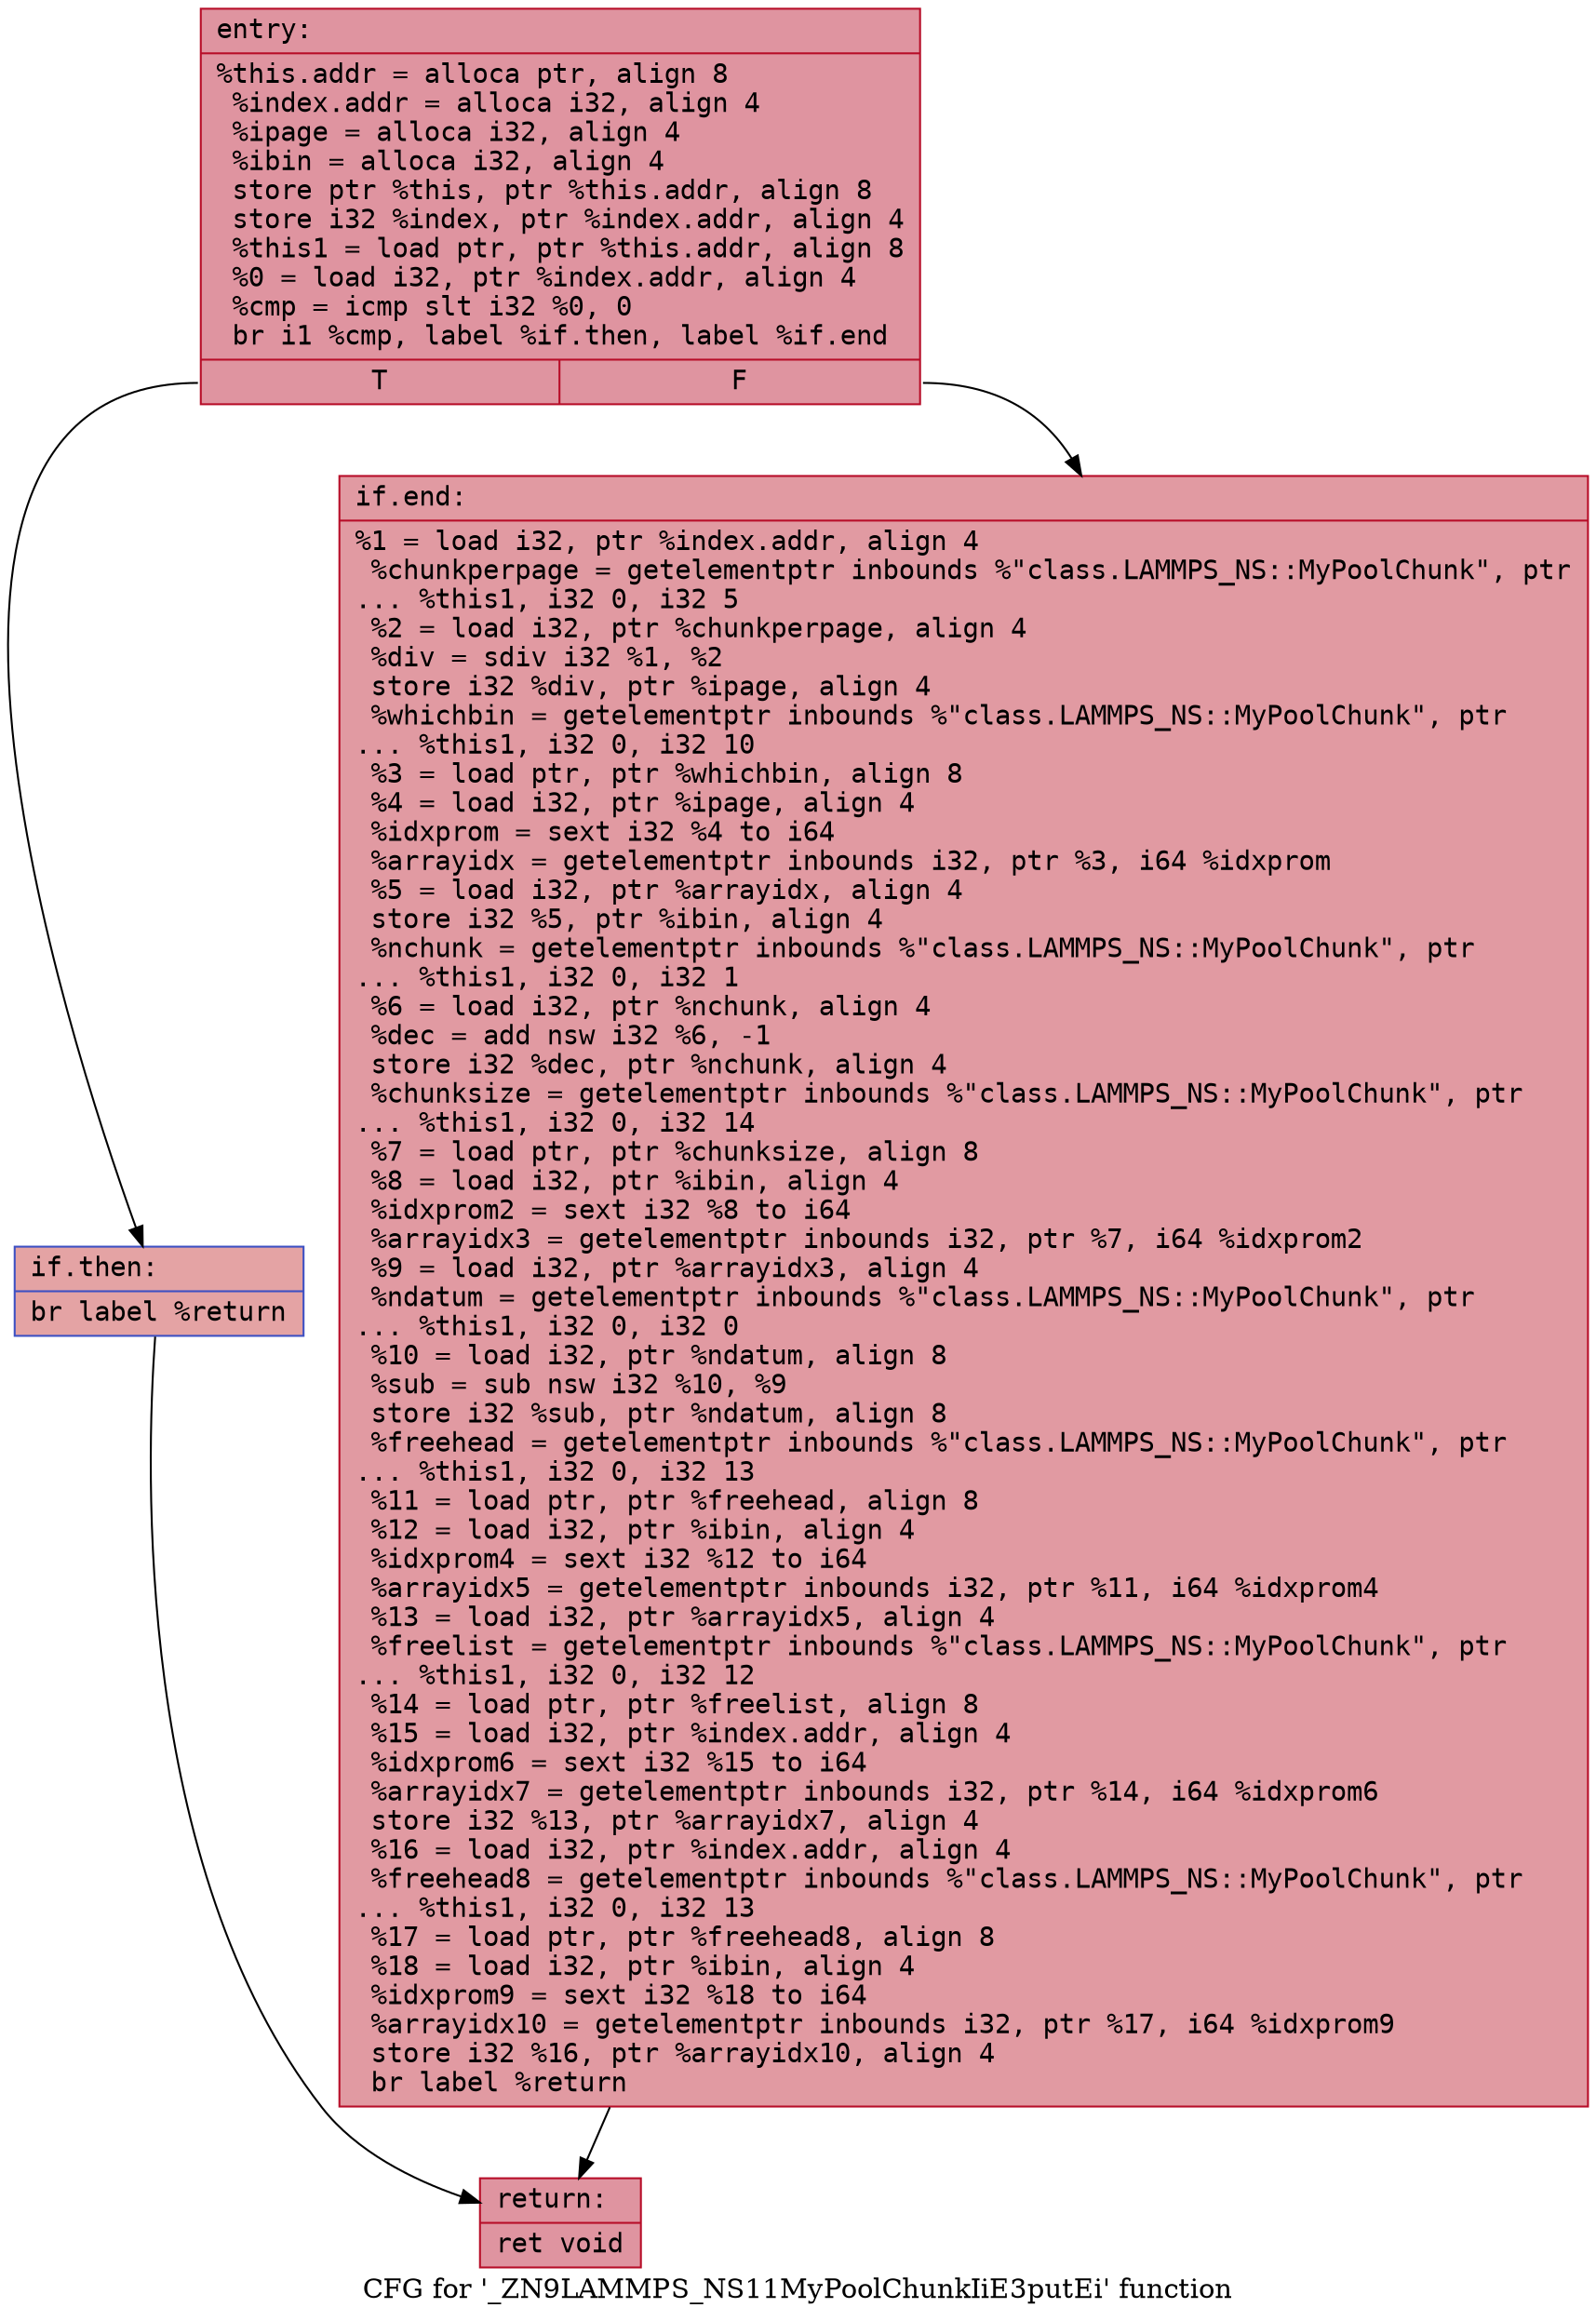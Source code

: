 digraph "CFG for '_ZN9LAMMPS_NS11MyPoolChunkIiE3putEi' function" {
	label="CFG for '_ZN9LAMMPS_NS11MyPoolChunkIiE3putEi' function";

	Node0x556991b3d240 [shape=record,color="#b70d28ff", style=filled, fillcolor="#b70d2870" fontname="Courier",label="{entry:\l|  %this.addr = alloca ptr, align 8\l  %index.addr = alloca i32, align 4\l  %ipage = alloca i32, align 4\l  %ibin = alloca i32, align 4\l  store ptr %this, ptr %this.addr, align 8\l  store i32 %index, ptr %index.addr, align 4\l  %this1 = load ptr, ptr %this.addr, align 8\l  %0 = load i32, ptr %index.addr, align 4\l  %cmp = icmp slt i32 %0, 0\l  br i1 %cmp, label %if.then, label %if.end\l|{<s0>T|<s1>F}}"];
	Node0x556991b3d240:s0 -> Node0x556991b3d7f0[tooltip="entry -> if.then\nProbability 37.50%" ];
	Node0x556991b3d240:s1 -> Node0x556991b3d860[tooltip="entry -> if.end\nProbability 62.50%" ];
	Node0x556991b3d7f0 [shape=record,color="#3d50c3ff", style=filled, fillcolor="#c32e3170" fontname="Courier",label="{if.then:\l|  br label %return\l}"];
	Node0x556991b3d7f0 -> Node0x556991b3d980[tooltip="if.then -> return\nProbability 100.00%" ];
	Node0x556991b3d860 [shape=record,color="#b70d28ff", style=filled, fillcolor="#bb1b2c70" fontname="Courier",label="{if.end:\l|  %1 = load i32, ptr %index.addr, align 4\l  %chunkperpage = getelementptr inbounds %\"class.LAMMPS_NS::MyPoolChunk\", ptr\l... %this1, i32 0, i32 5\l  %2 = load i32, ptr %chunkperpage, align 4\l  %div = sdiv i32 %1, %2\l  store i32 %div, ptr %ipage, align 4\l  %whichbin = getelementptr inbounds %\"class.LAMMPS_NS::MyPoolChunk\", ptr\l... %this1, i32 0, i32 10\l  %3 = load ptr, ptr %whichbin, align 8\l  %4 = load i32, ptr %ipage, align 4\l  %idxprom = sext i32 %4 to i64\l  %arrayidx = getelementptr inbounds i32, ptr %3, i64 %idxprom\l  %5 = load i32, ptr %arrayidx, align 4\l  store i32 %5, ptr %ibin, align 4\l  %nchunk = getelementptr inbounds %\"class.LAMMPS_NS::MyPoolChunk\", ptr\l... %this1, i32 0, i32 1\l  %6 = load i32, ptr %nchunk, align 4\l  %dec = add nsw i32 %6, -1\l  store i32 %dec, ptr %nchunk, align 4\l  %chunksize = getelementptr inbounds %\"class.LAMMPS_NS::MyPoolChunk\", ptr\l... %this1, i32 0, i32 14\l  %7 = load ptr, ptr %chunksize, align 8\l  %8 = load i32, ptr %ibin, align 4\l  %idxprom2 = sext i32 %8 to i64\l  %arrayidx3 = getelementptr inbounds i32, ptr %7, i64 %idxprom2\l  %9 = load i32, ptr %arrayidx3, align 4\l  %ndatum = getelementptr inbounds %\"class.LAMMPS_NS::MyPoolChunk\", ptr\l... %this1, i32 0, i32 0\l  %10 = load i32, ptr %ndatum, align 8\l  %sub = sub nsw i32 %10, %9\l  store i32 %sub, ptr %ndatum, align 8\l  %freehead = getelementptr inbounds %\"class.LAMMPS_NS::MyPoolChunk\", ptr\l... %this1, i32 0, i32 13\l  %11 = load ptr, ptr %freehead, align 8\l  %12 = load i32, ptr %ibin, align 4\l  %idxprom4 = sext i32 %12 to i64\l  %arrayidx5 = getelementptr inbounds i32, ptr %11, i64 %idxprom4\l  %13 = load i32, ptr %arrayidx5, align 4\l  %freelist = getelementptr inbounds %\"class.LAMMPS_NS::MyPoolChunk\", ptr\l... %this1, i32 0, i32 12\l  %14 = load ptr, ptr %freelist, align 8\l  %15 = load i32, ptr %index.addr, align 4\l  %idxprom6 = sext i32 %15 to i64\l  %arrayidx7 = getelementptr inbounds i32, ptr %14, i64 %idxprom6\l  store i32 %13, ptr %arrayidx7, align 4\l  %16 = load i32, ptr %index.addr, align 4\l  %freehead8 = getelementptr inbounds %\"class.LAMMPS_NS::MyPoolChunk\", ptr\l... %this1, i32 0, i32 13\l  %17 = load ptr, ptr %freehead8, align 8\l  %18 = load i32, ptr %ibin, align 4\l  %idxprom9 = sext i32 %18 to i64\l  %arrayidx10 = getelementptr inbounds i32, ptr %17, i64 %idxprom9\l  store i32 %16, ptr %arrayidx10, align 4\l  br label %return\l}"];
	Node0x556991b3d860 -> Node0x556991b3d980[tooltip="if.end -> return\nProbability 100.00%" ];
	Node0x556991b3d980 [shape=record,color="#b70d28ff", style=filled, fillcolor="#b70d2870" fontname="Courier",label="{return:\l|  ret void\l}"];
}
